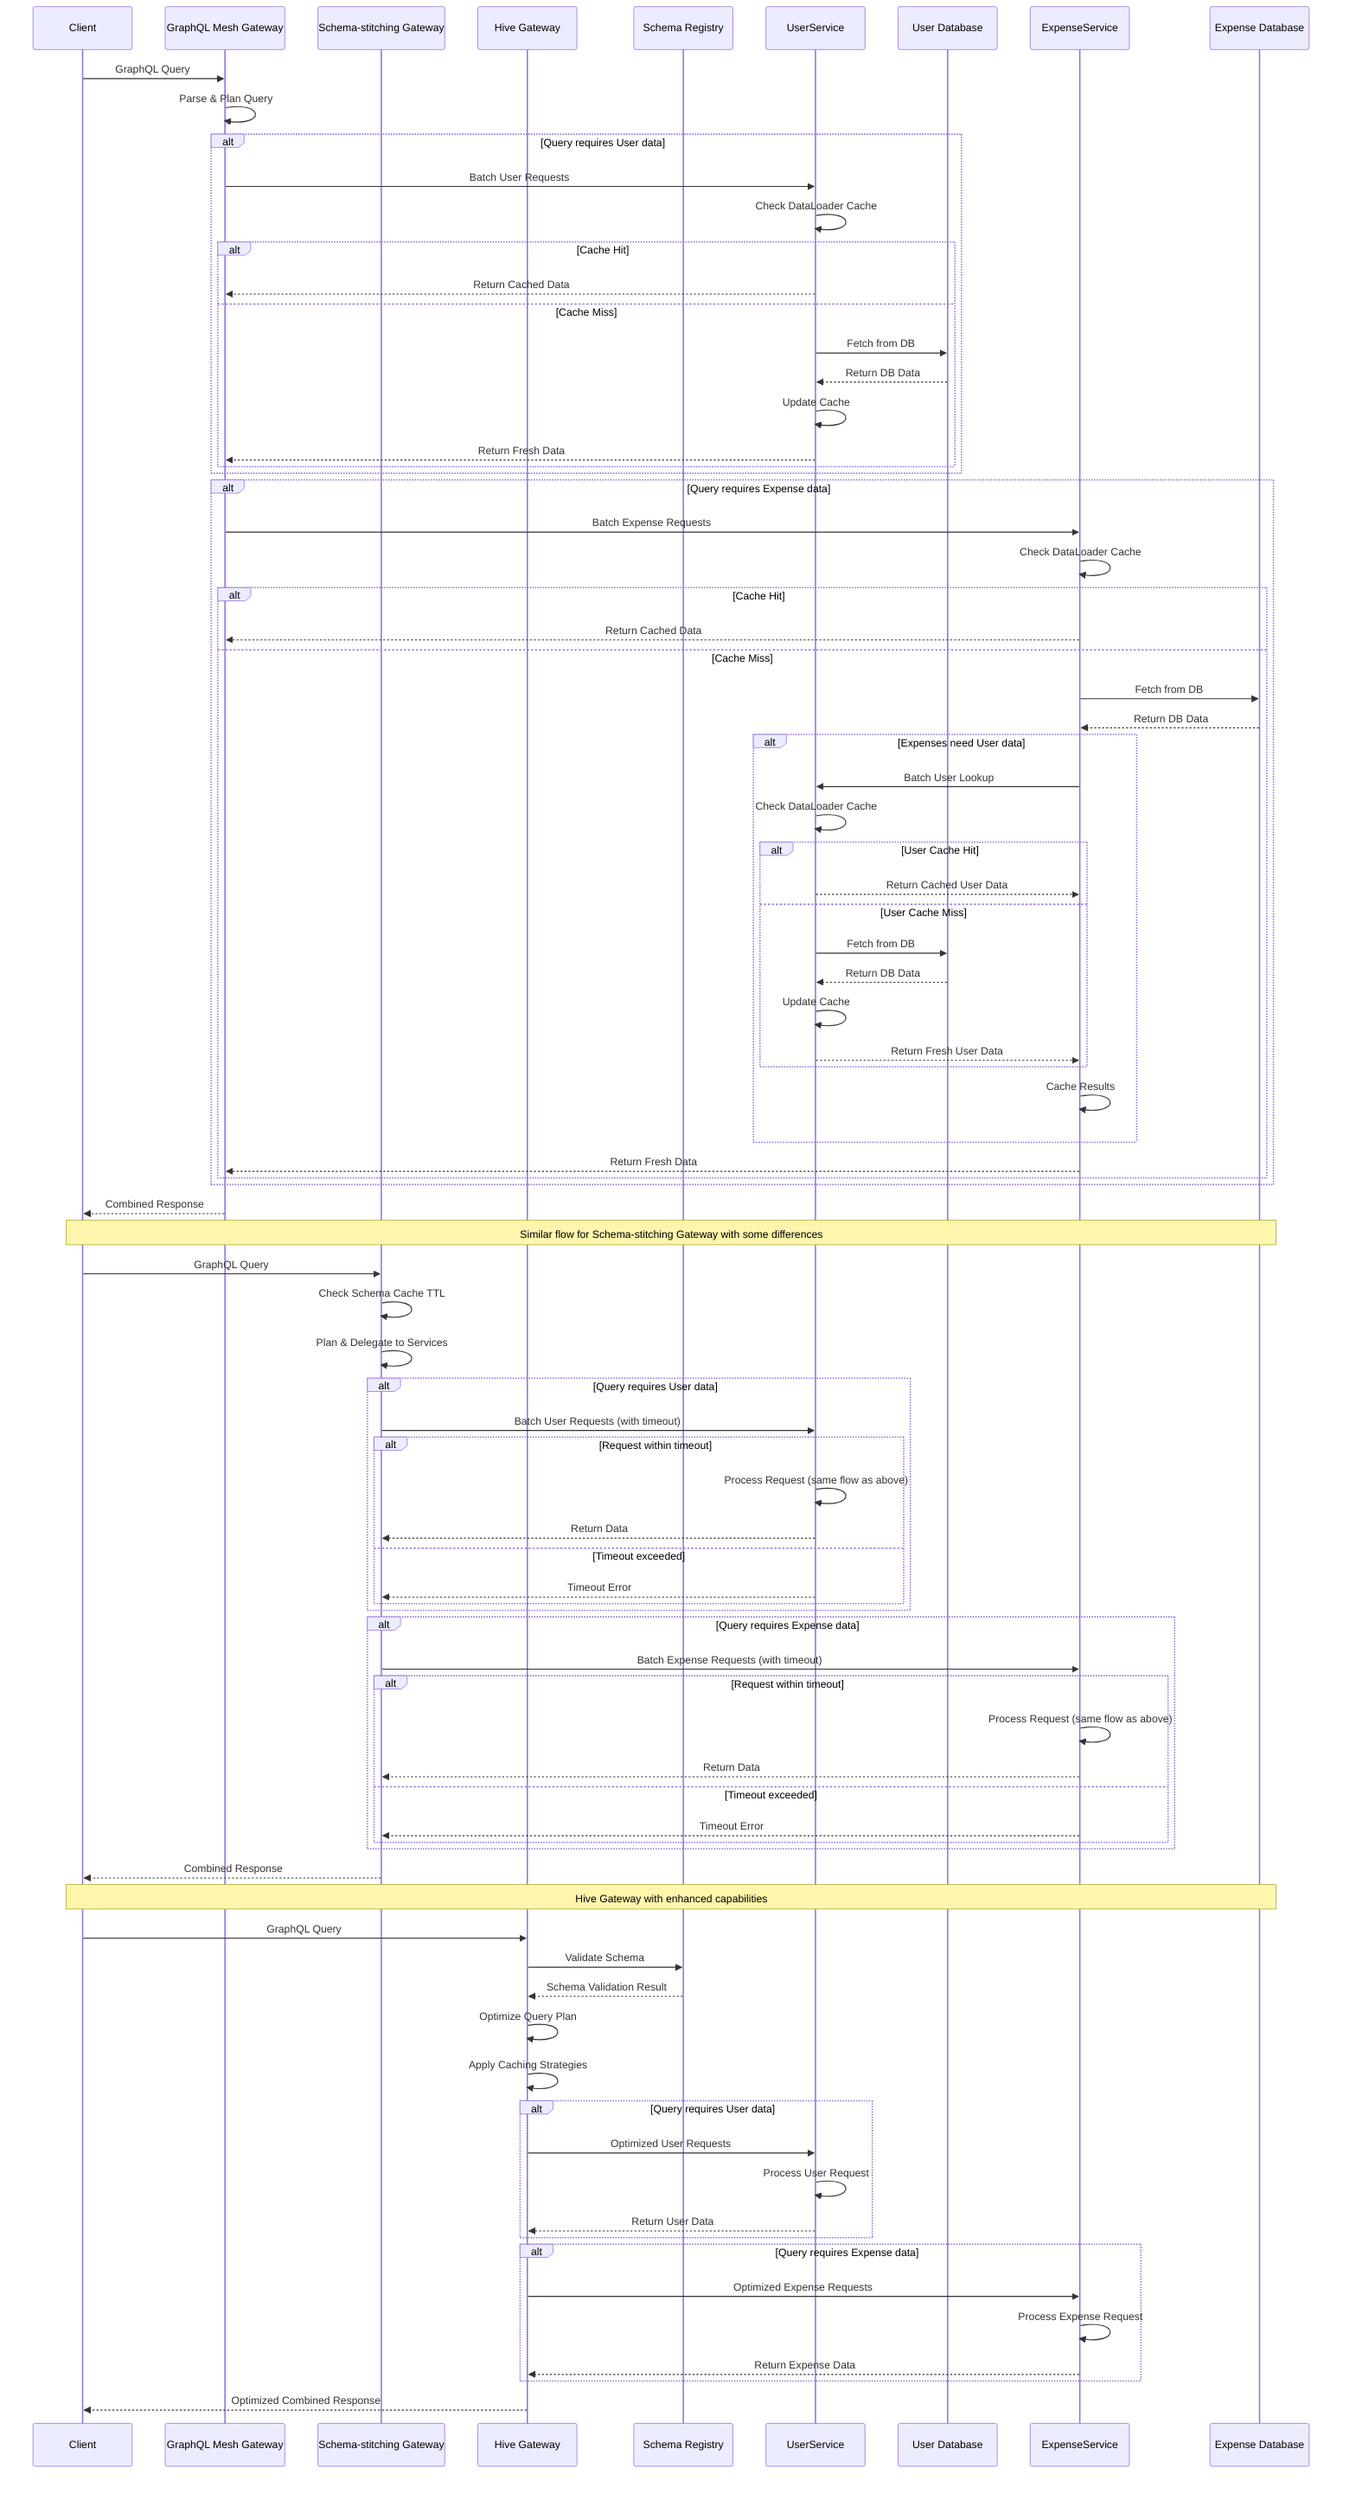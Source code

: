 sequenceDiagram
    participant Client
    participant Mesh as GraphQL Mesh Gateway
    participant Stitching as Schema-stitching Gateway
    participant Hive as Hive Gateway
    participant Registry as Schema Registry
    participant UserService
    participant UserDB as User Database
    participant ExpenseService
    participant ExpenseDB as Expense Database
    
    Client->>Mesh: GraphQL Query
    Mesh->>Mesh: Parse & Plan Query
    
    alt Query requires User data
        Mesh->>UserService: Batch User Requests
        UserService->>UserService: Check DataLoader Cache
        
        alt Cache Hit
            UserService-->>Mesh: Return Cached Data
        else Cache Miss
            UserService->>UserDB: Fetch from DB
            UserDB-->>UserService: Return DB Data
            UserService->>UserService: Update Cache
            UserService-->>Mesh: Return Fresh Data
        end
    end
    
    alt Query requires Expense data
        Mesh->>ExpenseService: Batch Expense Requests
        ExpenseService->>ExpenseService: Check DataLoader Cache
        
        alt Cache Hit
            ExpenseService-->>Mesh: Return Cached Data
        else Cache Miss
            ExpenseService->>ExpenseDB: Fetch from DB
            ExpenseDB-->>ExpenseService: Return DB Data
            
            alt Expenses need User data
                ExpenseService->>UserService: Batch User Lookup
                UserService->>UserService: Check DataLoader Cache
                
                alt User Cache Hit
                    UserService-->>ExpenseService: Return Cached User Data
                else User Cache Miss
                    UserService->>UserDB: Fetch from DB
                    UserDB-->>UserService: Return DB Data
                    UserService->>UserService: Update Cache
                    UserService-->>ExpenseService: Return Fresh User Data
                end
                
                ExpenseService->>ExpenseService: Cache Results
            end
            
            ExpenseService-->>Mesh: Return Fresh Data
        end
    end
    
    Mesh-->>Client: Combined Response
    
    Note over Client,ExpenseDB: Similar flow for Schema-stitching Gateway with some differences
    
    Client->>Stitching: GraphQL Query
    Stitching->>Stitching: Check Schema Cache TTL
    Stitching->>Stitching: Plan & Delegate to Services
    
    alt Query requires User data
        Stitching->>UserService: Batch User Requests (with timeout)
        
        alt Request within timeout
            UserService->>UserService: Process Request (same flow as above)
            UserService-->>Stitching: Return Data
        else Timeout exceeded
            UserService-->>Stitching: Timeout Error
        end
    end
    
    alt Query requires Expense data
        Stitching->>ExpenseService: Batch Expense Requests (with timeout)
        
        alt Request within timeout
            ExpenseService->>ExpenseService: Process Request (same flow as above)
            ExpenseService-->>Stitching: Return Data
        else Timeout exceeded
            ExpenseService-->>Stitching: Timeout Error
        end
    end
    
    Stitching-->>Client: Combined Response
    
    Note over Client,ExpenseDB: Hive Gateway with enhanced capabilities
    
    Client->>Hive: GraphQL Query
    Hive->>Registry: Validate Schema
    Registry-->>Hive: Schema Validation Result
    Hive->>Hive: Optimize Query Plan
    Hive->>Hive: Apply Caching Strategies
    
    alt Query requires User data
        Hive->>UserService: Optimized User Requests
        UserService->>UserService: Process User Request
        UserService-->>Hive: Return User Data
    end
    
    alt Query requires Expense data
        Hive->>ExpenseService: Optimized Expense Requests
        ExpenseService->>ExpenseService: Process Expense Request
        ExpenseService-->>Hive: Return Expense Data
    end
    
    Hive-->>Client: Optimized Combined Response
